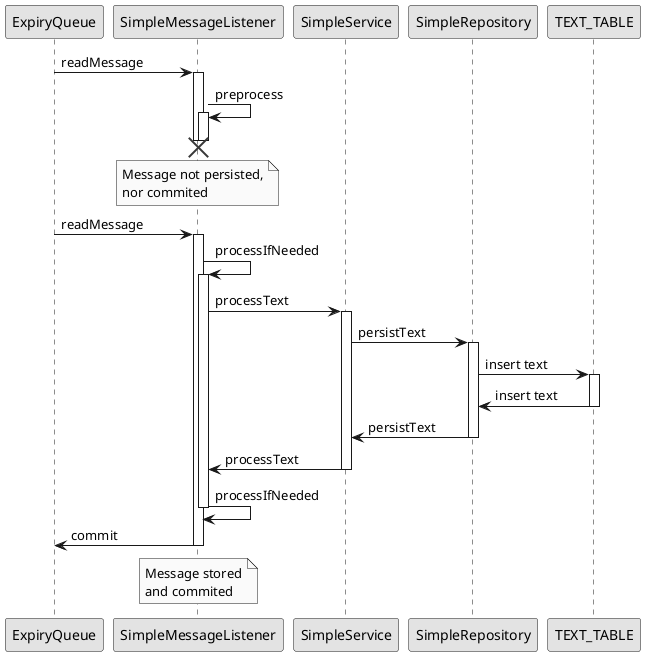 @startuml
skinparam monochrome true

participant "ExpiryQueue" as mq
participant "SimpleMessageListener" as sml
participant "SimpleService" as ss
participant "SimpleRepository" as sr
participant "TEXT_TABLE" as tt

mq -> sml : readMessage
activate sml

sml -> sml : preprocess
activate sml
destroy sml
deactivate sml

note over sml
  Message not persisted,
  nor commited
end note

mq -> sml : readMessage
activate sml

sml -> sml : processIfNeeded
activate sml

sml -> ss : processText
activate ss

ss -> sr : persistText
activate sr

sr -> tt : insert text
activate tt

sr <- tt : insert text
deactivate tt


ss <- sr : persistText
deactivate sr

sml <- ss : processText
deactivate ss

sml -> sml : processIfNeeded
deactivate sml

mq <- sml : commit
deactivate sml

note over sml
  Message stored
  and commited
end note

@enduml